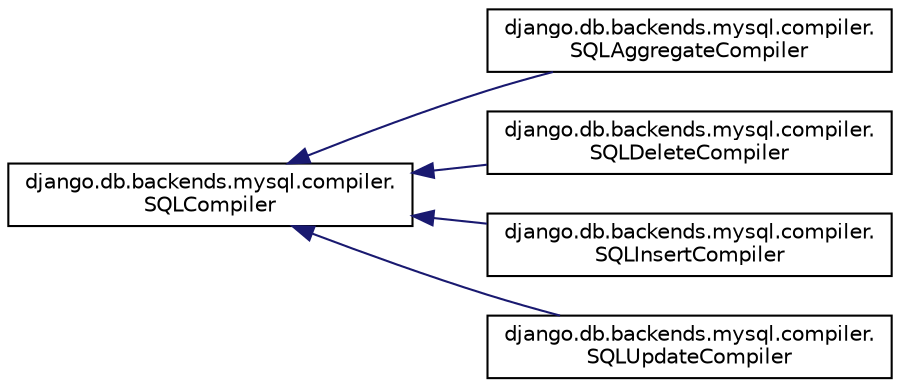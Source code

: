 digraph "Graphical Class Hierarchy"
{
 // LATEX_PDF_SIZE
  edge [fontname="Helvetica",fontsize="10",labelfontname="Helvetica",labelfontsize="10"];
  node [fontname="Helvetica",fontsize="10",shape=record];
  rankdir="LR";
  Node0 [label="django.db.backends.mysql.compiler.\lSQLCompiler",height=0.2,width=0.4,color="black", fillcolor="white", style="filled",URL="$classdjango_1_1db_1_1backends_1_1mysql_1_1compiler_1_1_s_q_l_compiler.html",tooltip=" "];
  Node0 -> Node1 [dir="back",color="midnightblue",fontsize="10",style="solid",fontname="Helvetica"];
  Node1 [label="django.db.backends.mysql.compiler.\lSQLAggregateCompiler",height=0.2,width=0.4,color="black", fillcolor="white", style="filled",URL="$classdjango_1_1db_1_1backends_1_1mysql_1_1compiler_1_1_s_q_l_aggregate_compiler.html",tooltip=" "];
  Node0 -> Node2 [dir="back",color="midnightblue",fontsize="10",style="solid",fontname="Helvetica"];
  Node2 [label="django.db.backends.mysql.compiler.\lSQLDeleteCompiler",height=0.2,width=0.4,color="black", fillcolor="white", style="filled",URL="$classdjango_1_1db_1_1backends_1_1mysql_1_1compiler_1_1_s_q_l_delete_compiler.html",tooltip=" "];
  Node0 -> Node3 [dir="back",color="midnightblue",fontsize="10",style="solid",fontname="Helvetica"];
  Node3 [label="django.db.backends.mysql.compiler.\lSQLInsertCompiler",height=0.2,width=0.4,color="black", fillcolor="white", style="filled",URL="$classdjango_1_1db_1_1backends_1_1mysql_1_1compiler_1_1_s_q_l_insert_compiler.html",tooltip=" "];
  Node0 -> Node4 [dir="back",color="midnightblue",fontsize="10",style="solid",fontname="Helvetica"];
  Node4 [label="django.db.backends.mysql.compiler.\lSQLUpdateCompiler",height=0.2,width=0.4,color="black", fillcolor="white", style="filled",URL="$classdjango_1_1db_1_1backends_1_1mysql_1_1compiler_1_1_s_q_l_update_compiler.html",tooltip=" "];
}
